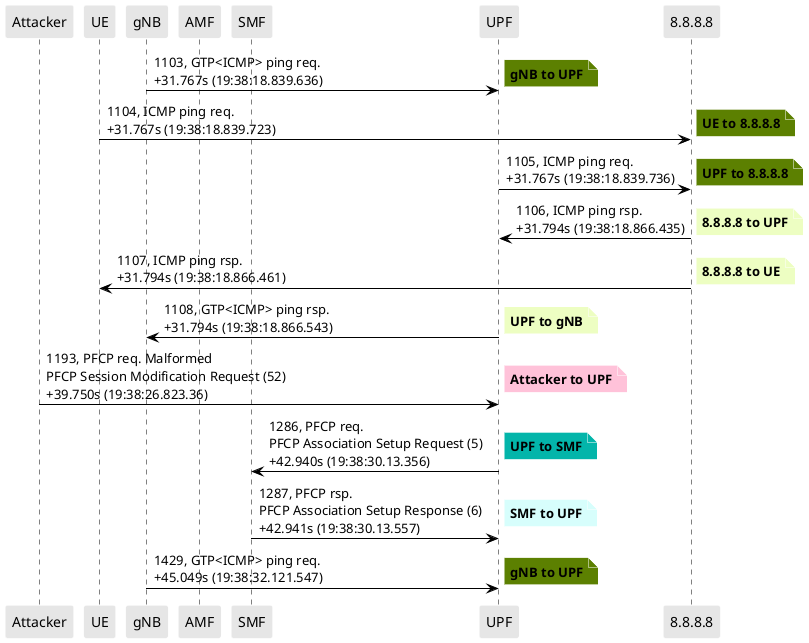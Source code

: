 @startuml
skinparam shadowing false
skinparam NoteBorderColor white
skinparam sequence {
    ArrowColor black
    LifeLineBorderColor black
    LifeLineBackgroundColor black
    ParticipantBorderColor white
    ParticipantBackgroundColor #e6e6e6
}
participant "Attacker"
participant "UE"
participant "gNB"
participant "AMF"
participant "SMF"
participant "UPF"
participant "8.8.8.8"

"gNB" -> "UPF": 1103, GTP<ICMP> ping req.\n+31.767s (19:38:18.839.636)

note right #5C8001
**gNB to UPF**
end note

"UE" -> "8.8.8.8": 1104, ICMP ping req.\n+31.767s (19:38:18.839.723)

note right #5C8001
**UE to 8.8.8.8**
end note

"UPF" -> "8.8.8.8": 1105, ICMP ping req.\n+31.767s (19:38:18.839.736)

note right #5C8001
**UPF to 8.8.8.8**
end note

"8.8.8.8" -> "UPF": 1106, ICMP ping rsp.\n+31.794s (19:38:18.866.435)

note right #EDFEC2
**8.8.8.8 to UPF**
end note

"8.8.8.8" -> "UE": 1107, ICMP ping rsp.\n+31.794s (19:38:18.866.461)

note right #EDFEC2
**8.8.8.8 to UE**
end note

"UPF" -> "gNB": 1108, GTP<ICMP> ping rsp.\n+31.794s (19:38:18.866.543)

note right #EDFEC2
**UPF to gNB**
end note

"Attacker" -> "UPF": 1193, PFCP req. Malformed \nPFCP Session Modification Request (52)\n+39.750s (19:38:26.823.36)

note right #FFC2D9
**Attacker to UPF**
end note

"UPF" -> "SMF": 1286, PFCP req.\nPFCP Association Setup Request (5)\n+42.940s (19:38:30.13.356)

note right #03B5AA
**UPF to SMF**
end note

"SMF" -> "UPF": 1287, PFCP rsp.\nPFCP Association Setup Response (6)\n+42.941s (19:38:30.13.557)

note right #D7FEFC
**SMF to UPF**
end note

"gNB" -> "UPF": 1429, GTP<ICMP> ping req.\n+45.049s (19:38:32.121.547)

note right #5C8001
**gNB to UPF**
end note

@enduml
